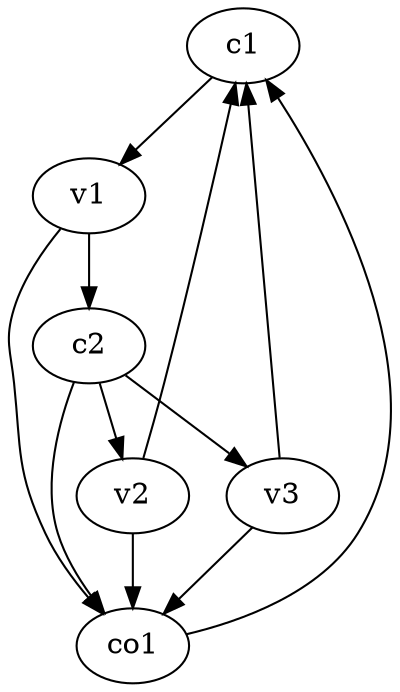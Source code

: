 strict digraph  {
c1;
c2;
v1;
v2;
v3;
co1;
c1 -> v1  [weight=1];
c2 -> co1  [weight=1];
c2 -> v3  [weight=1];
c2 -> v2  [weight=1];
v1 -> c2  [weight=1];
v1 -> co1  [weight=1];
v2 -> c1  [weight=1];
v2 -> co1  [weight=1];
v3 -> c1  [weight=1];
v3 -> co1  [weight=1];
co1 -> c1  [weight=1];
}
